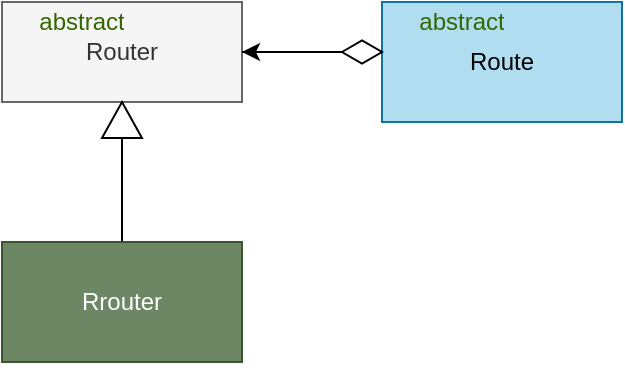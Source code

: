 <mxfile>
    <diagram id="oGerC4F5OT3H96q80A9f" name="Page-1">
        <mxGraphModel dx="403" dy="367" grid="1" gridSize="10" guides="1" tooltips="1" connect="1" arrows="1" fold="1" page="1" pageScale="1" pageWidth="850" pageHeight="1100" math="0" shadow="0">
            <root>
                <mxCell id="0"/>
                <mxCell id="1" parent="0"/>
                <mxCell id="9" value="" style="edgeStyle=none;html=1;fontColor=#000000;startArrow=none;" edge="1" parent="1" target="8">
                    <mxGeometry relative="1" as="geometry">
                        <mxPoint x="140" y="230" as="sourcePoint"/>
                    </mxGeometry>
                </mxCell>
                <mxCell id="19" style="edgeStyle=none;html=1;fontColor=#000000;startArrow=none;" edge="1" parent="1" source="20">
                    <mxGeometry relative="1" as="geometry">
                        <mxPoint x="270" y="100" as="targetPoint"/>
                    </mxGeometry>
                </mxCell>
                <mxCell id="2" value="Router" style="rounded=0;whiteSpace=wrap;html=1;fillColor=#f5f5f5;strokeColor=#666666;fontColor=#333333;" vertex="1" parent="1">
                    <mxGeometry x="80" y="70" width="120" height="50" as="geometry"/>
                </mxCell>
                <mxCell id="3" value="&lt;font color=&quot;#000000&quot;&gt;Route&lt;/font&gt;" style="rounded=0;whiteSpace=wrap;html=1;fillColor=#b1ddf0;strokeColor=#10739e;" vertex="1" parent="1">
                    <mxGeometry x="270" y="70" width="120" height="60" as="geometry"/>
                </mxCell>
                <mxCell id="7" value="" style="edgeStyle=none;html=1;fontColor=#000000;entryX=1;entryY=0.5;entryDx=0;entryDy=0;endArrow=none;" edge="1" parent="1" source="3">
                    <mxGeometry relative="1" as="geometry">
                        <mxPoint x="270" y="100" as="sourcePoint"/>
                        <mxPoint x="270" y="100" as="targetPoint"/>
                    </mxGeometry>
                </mxCell>
                <mxCell id="23" style="edgeStyle=none;html=1;entryX=0.5;entryY=1;entryDx=0;entryDy=0;fontColor=#000000;startArrow=none;" edge="1" parent="1" source="22" target="2">
                    <mxGeometry relative="1" as="geometry"/>
                </mxCell>
                <mxCell id="26" style="edgeStyle=none;html=1;exitX=0.5;exitY=0;exitDx=0;exitDy=0;entryX=1;entryY=0.5;entryDx=0;entryDy=0;fontColor=#000000;" edge="1" parent="1" source="8" target="22">
                    <mxGeometry relative="1" as="geometry"/>
                </mxCell>
                <mxCell id="8" value="Rrouter" style="rounded=0;whiteSpace=wrap;html=1;fillColor=#6d8764;strokeColor=#3A5431;fontColor=#ffffff;" vertex="1" parent="1">
                    <mxGeometry x="80" y="190" width="120" height="60" as="geometry"/>
                </mxCell>
                <mxCell id="21" value="" style="edgeStyle=none;html=1;fontColor=#000000;endArrow=none;" edge="1" parent="1" source="2" target="20">
                    <mxGeometry relative="1" as="geometry">
                        <mxPoint x="270" y="100" as="targetPoint"/>
                        <mxPoint x="200" y="100" as="sourcePoint"/>
                    </mxGeometry>
                </mxCell>
                <mxCell id="27" style="edgeStyle=none;html=1;entryX=1;entryY=0.5;entryDx=0;entryDy=0;fontColor=#000000;" edge="1" parent="1" source="20" target="2">
                    <mxGeometry relative="1" as="geometry"/>
                </mxCell>
                <mxCell id="30" value="*" style="edgeLabel;html=1;align=center;verticalAlign=middle;resizable=0;points=[];fontColor=#FFFFFF;" vertex="1" connectable="0" parent="27">
                    <mxGeometry x="0.757" y="-1" relative="1" as="geometry">
                        <mxPoint y="16" as="offset"/>
                    </mxGeometry>
                </mxCell>
                <mxCell id="20" value="" style="html=1;whiteSpace=wrap;aspect=fixed;shape=isoRectangle;fontColor=#000000;" vertex="1" parent="1">
                    <mxGeometry x="250" y="89" width="20" height="12" as="geometry"/>
                </mxCell>
                <mxCell id="22" value="" style="triangle;whiteSpace=wrap;html=1;fontColor=#000000;direction=north;" vertex="1" parent="1">
                    <mxGeometry x="130" y="120" width="20" height="18" as="geometry"/>
                </mxCell>
                <UserObject label="&lt;font color=&quot;#336600&quot;&gt;abstract&lt;/font&gt;" placeholders="1" name="Variable" id="31">
                    <mxCell style="text;html=1;fillColor=none;align=center;verticalAlign=middle;whiteSpace=wrap;overflow=hidden;strokeWidth=0;" vertex="1" parent="1">
                        <mxGeometry x="80" y="70" width="80" height="20" as="geometry"/>
                    </mxCell>
                </UserObject>
                <UserObject label="&lt;font color=&quot;#336600&quot;&gt;abstract&lt;/font&gt;" placeholders="1" name="Variable" id="32">
                    <mxCell style="text;html=1;fillColor=none;align=center;verticalAlign=middle;whiteSpace=wrap;overflow=hidden;strokeWidth=0;" vertex="1" parent="1">
                        <mxGeometry x="270" y="70" width="80" height="20" as="geometry"/>
                    </mxCell>
                </UserObject>
            </root>
        </mxGraphModel>
    </diagram>
</mxfile>